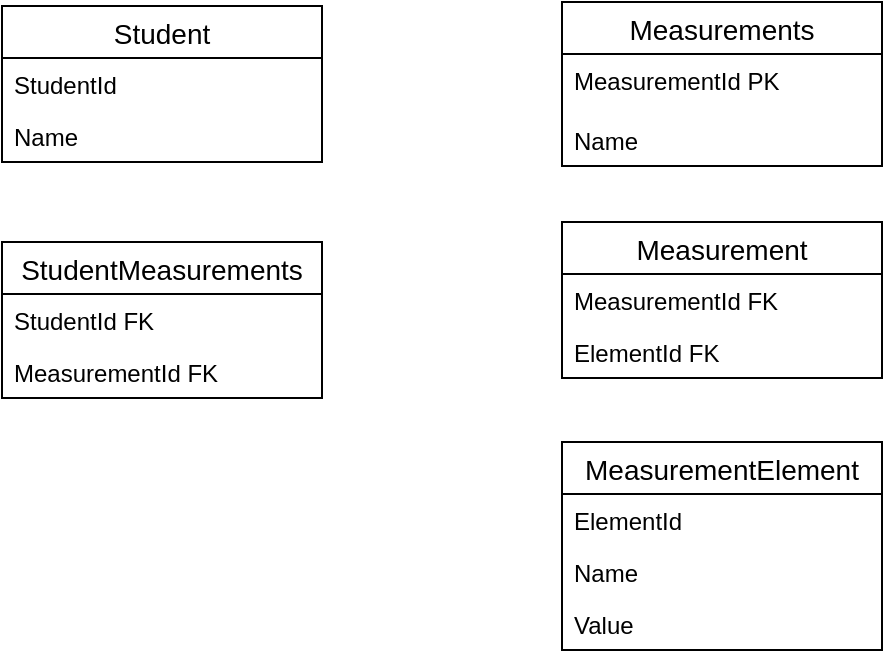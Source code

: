 <mxfile version="13.0.9" type="github">
  <diagram id="VC4QzIXx6X0Lb_-DO0Jd" name="Page-1">
    <mxGraphModel dx="730" dy="522" grid="1" gridSize="10" guides="1" tooltips="1" connect="1" arrows="1" fold="1" page="1" pageScale="1" pageWidth="850" pageHeight="1100" background="#ffffff" math="0" shadow="0">
      <root>
        <mxCell id="0" />
        <mxCell id="1" parent="0" />
        <mxCell id="XOJ9bBAnDQ1rqHRoyf33-5" value="Measurements" style="swimlane;fontStyle=0;childLayout=stackLayout;horizontal=1;startSize=26;horizontalStack=0;resizeParent=1;resizeParentMax=0;resizeLast=0;collapsible=1;marginBottom=0;align=center;fontSize=14;" parent="1" vertex="1">
          <mxGeometry x="290" y="40" width="160" height="82" as="geometry" />
        </mxCell>
        <mxCell id="5sN_WZTiovo-byG3ah2i-23" value="MeasurementId PK&#xa;" style="text;strokeColor=none;fillColor=none;spacingLeft=4;spacingRight=4;overflow=hidden;rotatable=0;points=[[0,0.5],[1,0.5]];portConstraint=eastwest;fontSize=12;" parent="XOJ9bBAnDQ1rqHRoyf33-5" vertex="1">
          <mxGeometry y="26" width="160" height="30" as="geometry" />
        </mxCell>
        <mxCell id="XOJ9bBAnDQ1rqHRoyf33-6" value="Name" style="text;strokeColor=none;fillColor=none;spacingLeft=4;spacingRight=4;overflow=hidden;rotatable=0;points=[[0,0.5],[1,0.5]];portConstraint=eastwest;fontSize=12;" parent="XOJ9bBAnDQ1rqHRoyf33-5" vertex="1">
          <mxGeometry y="56" width="160" height="26" as="geometry" />
        </mxCell>
        <mxCell id="XOJ9bBAnDQ1rqHRoyf33-9" value="Measurement" style="swimlane;fontStyle=0;childLayout=stackLayout;horizontal=1;startSize=26;horizontalStack=0;resizeParent=1;resizeParentMax=0;resizeLast=0;collapsible=1;marginBottom=0;align=center;fontSize=14;" parent="1" vertex="1">
          <mxGeometry x="290" y="150" width="160" height="78" as="geometry" />
        </mxCell>
        <mxCell id="5sN_WZTiovo-byG3ah2i-27" value="MeasurementId FK" style="text;strokeColor=none;fillColor=none;spacingLeft=4;spacingRight=4;overflow=hidden;rotatable=0;points=[[0,0.5],[1,0.5]];portConstraint=eastwest;fontSize=12;" parent="XOJ9bBAnDQ1rqHRoyf33-9" vertex="1">
          <mxGeometry y="26" width="160" height="26" as="geometry" />
        </mxCell>
        <mxCell id="XOJ9bBAnDQ1rqHRoyf33-10" value="ElementId FK&#xa; " style="text;strokeColor=none;fillColor=none;spacingLeft=4;spacingRight=4;overflow=hidden;rotatable=0;points=[[0,0.5],[1,0.5]];portConstraint=eastwest;fontSize=12;" parent="XOJ9bBAnDQ1rqHRoyf33-9" vertex="1">
          <mxGeometry y="52" width="160" height="26" as="geometry" />
        </mxCell>
        <mxCell id="5sN_WZTiovo-byG3ah2i-6" value="MeasurementElement" style="swimlane;fontStyle=0;childLayout=stackLayout;horizontal=1;startSize=26;horizontalStack=0;resizeParent=1;resizeParentMax=0;resizeLast=0;collapsible=1;marginBottom=0;align=center;fontSize=14;" parent="1" vertex="1">
          <mxGeometry x="290" y="260" width="160" height="104" as="geometry" />
        </mxCell>
        <mxCell id="5sN_WZTiovo-byG3ah2i-7" value="ElementId&#xa;" style="text;strokeColor=none;fillColor=none;spacingLeft=4;spacingRight=4;overflow=hidden;rotatable=0;points=[[0,0.5],[1,0.5]];portConstraint=eastwest;fontSize=12;" parent="5sN_WZTiovo-byG3ah2i-6" vertex="1">
          <mxGeometry y="26" width="160" height="26" as="geometry" />
        </mxCell>
        <mxCell id="5sN_WZTiovo-byG3ah2i-22" value="Name&#xa;" style="text;strokeColor=none;fillColor=none;spacingLeft=4;spacingRight=4;overflow=hidden;rotatable=0;points=[[0,0.5],[1,0.5]];portConstraint=eastwest;fontSize=12;" parent="5sN_WZTiovo-byG3ah2i-6" vertex="1">
          <mxGeometry y="52" width="160" height="26" as="geometry" />
        </mxCell>
        <mxCell id="5sN_WZTiovo-byG3ah2i-9" value="Value&#xa;&#xa;&#xa;" style="text;strokeColor=none;fillColor=none;spacingLeft=4;spacingRight=4;overflow=hidden;rotatable=0;points=[[0,0.5],[1,0.5]];portConstraint=eastwest;fontSize=12;" parent="5sN_WZTiovo-byG3ah2i-6" vertex="1">
          <mxGeometry y="78" width="160" height="26" as="geometry" />
        </mxCell>
        <mxCell id="XOJ9bBAnDQ1rqHRoyf33-1" value="Student" style="swimlane;fontStyle=0;childLayout=stackLayout;horizontal=1;startSize=26;horizontalStack=0;resizeParent=1;resizeParentMax=0;resizeLast=0;collapsible=1;marginBottom=0;align=center;fontSize=14;" parent="1" vertex="1">
          <mxGeometry x="10" y="42" width="160" height="78" as="geometry" />
        </mxCell>
        <mxCell id="XOJ9bBAnDQ1rqHRoyf33-2" value="StudentId" style="text;strokeColor=none;fillColor=none;spacingLeft=4;spacingRight=4;overflow=hidden;rotatable=0;points=[[0,0.5],[1,0.5]];portConstraint=eastwest;fontSize=12;" parent="XOJ9bBAnDQ1rqHRoyf33-1" vertex="1">
          <mxGeometry y="26" width="160" height="26" as="geometry" />
        </mxCell>
        <mxCell id="XOJ9bBAnDQ1rqHRoyf33-3" value="Name" style="text;strokeColor=none;fillColor=none;spacingLeft=4;spacingRight=4;overflow=hidden;rotatable=0;points=[[0,0.5],[1,0.5]];portConstraint=eastwest;fontSize=12;" parent="XOJ9bBAnDQ1rqHRoyf33-1" vertex="1">
          <mxGeometry y="52" width="160" height="26" as="geometry" />
        </mxCell>
        <mxCell id="5sN_WZTiovo-byG3ah2i-28" value="StudentMeasurements" style="swimlane;fontStyle=0;childLayout=stackLayout;horizontal=1;startSize=26;horizontalStack=0;resizeParent=1;resizeParentMax=0;resizeLast=0;collapsible=1;marginBottom=0;align=center;fontSize=14;" parent="1" vertex="1">
          <mxGeometry x="10" y="160" width="160" height="78" as="geometry" />
        </mxCell>
        <mxCell id="5sN_WZTiovo-byG3ah2i-29" value="StudentId FK" style="text;strokeColor=none;fillColor=none;spacingLeft=4;spacingRight=4;overflow=hidden;rotatable=0;points=[[0,0.5],[1,0.5]];portConstraint=eastwest;fontSize=12;" parent="5sN_WZTiovo-byG3ah2i-28" vertex="1">
          <mxGeometry y="26" width="160" height="26" as="geometry" />
        </mxCell>
        <mxCell id="5sN_WZTiovo-byG3ah2i-30" value="MeasurementId FK" style="text;strokeColor=none;fillColor=none;spacingLeft=4;spacingRight=4;overflow=hidden;rotatable=0;points=[[0,0.5],[1,0.5]];portConstraint=eastwest;fontSize=12;" parent="5sN_WZTiovo-byG3ah2i-28" vertex="1">
          <mxGeometry y="52" width="160" height="26" as="geometry" />
        </mxCell>
      </root>
    </mxGraphModel>
  </diagram>
</mxfile>

